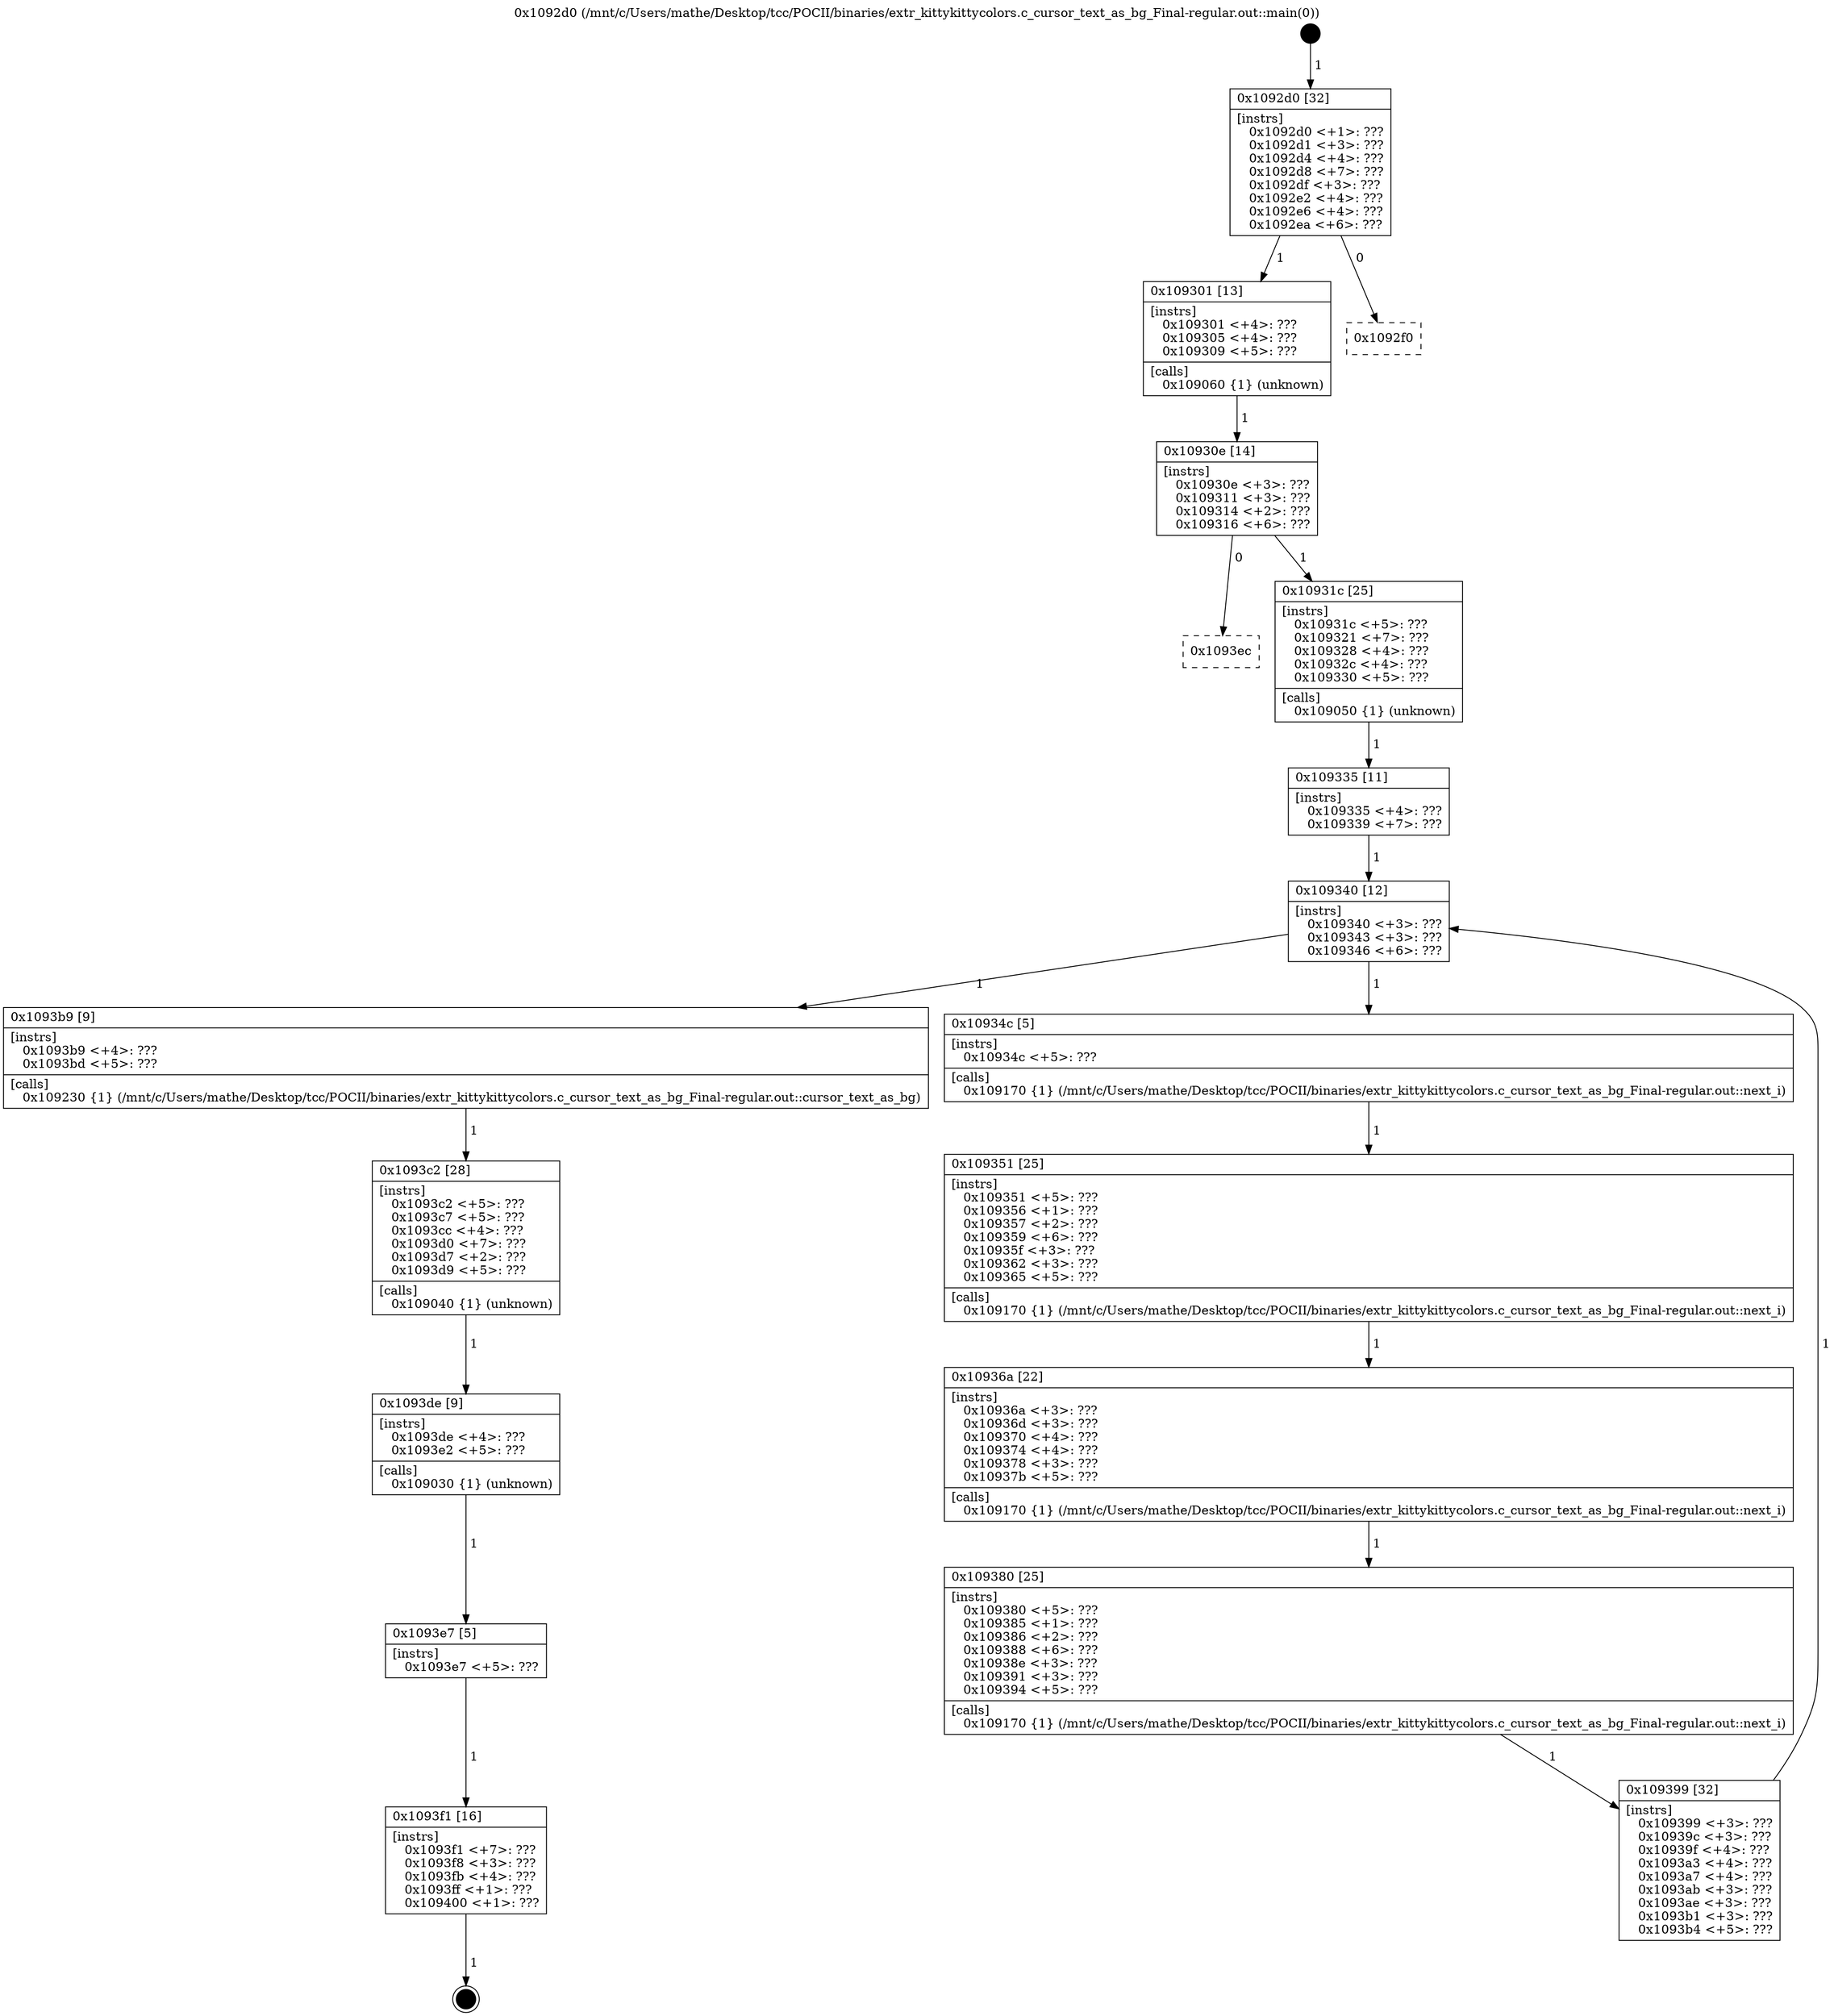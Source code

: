 digraph "0x1092d0" {
  label = "0x1092d0 (/mnt/c/Users/mathe/Desktop/tcc/POCII/binaries/extr_kittykittycolors.c_cursor_text_as_bg_Final-regular.out::main(0))"
  labelloc = "t"
  node[shape=record]

  Entry [label="",width=0.3,height=0.3,shape=circle,fillcolor=black,style=filled]
  "0x1092d0" [label="{
     0x1092d0 [32]\l
     | [instrs]\l
     &nbsp;&nbsp;0x1092d0 \<+1\>: ???\l
     &nbsp;&nbsp;0x1092d1 \<+3\>: ???\l
     &nbsp;&nbsp;0x1092d4 \<+4\>: ???\l
     &nbsp;&nbsp;0x1092d8 \<+7\>: ???\l
     &nbsp;&nbsp;0x1092df \<+3\>: ???\l
     &nbsp;&nbsp;0x1092e2 \<+4\>: ???\l
     &nbsp;&nbsp;0x1092e6 \<+4\>: ???\l
     &nbsp;&nbsp;0x1092ea \<+6\>: ???\l
  }"]
  "0x109301" [label="{
     0x109301 [13]\l
     | [instrs]\l
     &nbsp;&nbsp;0x109301 \<+4\>: ???\l
     &nbsp;&nbsp;0x109305 \<+4\>: ???\l
     &nbsp;&nbsp;0x109309 \<+5\>: ???\l
     | [calls]\l
     &nbsp;&nbsp;0x109060 \{1\} (unknown)\l
  }"]
  "0x1092f0" [label="{
     0x1092f0\l
  }", style=dashed]
  "0x10930e" [label="{
     0x10930e [14]\l
     | [instrs]\l
     &nbsp;&nbsp;0x10930e \<+3\>: ???\l
     &nbsp;&nbsp;0x109311 \<+3\>: ???\l
     &nbsp;&nbsp;0x109314 \<+2\>: ???\l
     &nbsp;&nbsp;0x109316 \<+6\>: ???\l
  }"]
  "0x1093ec" [label="{
     0x1093ec\l
  }", style=dashed]
  "0x10931c" [label="{
     0x10931c [25]\l
     | [instrs]\l
     &nbsp;&nbsp;0x10931c \<+5\>: ???\l
     &nbsp;&nbsp;0x109321 \<+7\>: ???\l
     &nbsp;&nbsp;0x109328 \<+4\>: ???\l
     &nbsp;&nbsp;0x10932c \<+4\>: ???\l
     &nbsp;&nbsp;0x109330 \<+5\>: ???\l
     | [calls]\l
     &nbsp;&nbsp;0x109050 \{1\} (unknown)\l
  }"]
  Exit [label="",width=0.3,height=0.3,shape=circle,fillcolor=black,style=filled,peripheries=2]
  "0x109340" [label="{
     0x109340 [12]\l
     | [instrs]\l
     &nbsp;&nbsp;0x109340 \<+3\>: ???\l
     &nbsp;&nbsp;0x109343 \<+3\>: ???\l
     &nbsp;&nbsp;0x109346 \<+6\>: ???\l
  }"]
  "0x1093b9" [label="{
     0x1093b9 [9]\l
     | [instrs]\l
     &nbsp;&nbsp;0x1093b9 \<+4\>: ???\l
     &nbsp;&nbsp;0x1093bd \<+5\>: ???\l
     | [calls]\l
     &nbsp;&nbsp;0x109230 \{1\} (/mnt/c/Users/mathe/Desktop/tcc/POCII/binaries/extr_kittykittycolors.c_cursor_text_as_bg_Final-regular.out::cursor_text_as_bg)\l
  }"]
  "0x10934c" [label="{
     0x10934c [5]\l
     | [instrs]\l
     &nbsp;&nbsp;0x10934c \<+5\>: ???\l
     | [calls]\l
     &nbsp;&nbsp;0x109170 \{1\} (/mnt/c/Users/mathe/Desktop/tcc/POCII/binaries/extr_kittykittycolors.c_cursor_text_as_bg_Final-regular.out::next_i)\l
  }"]
  "0x109351" [label="{
     0x109351 [25]\l
     | [instrs]\l
     &nbsp;&nbsp;0x109351 \<+5\>: ???\l
     &nbsp;&nbsp;0x109356 \<+1\>: ???\l
     &nbsp;&nbsp;0x109357 \<+2\>: ???\l
     &nbsp;&nbsp;0x109359 \<+6\>: ???\l
     &nbsp;&nbsp;0x10935f \<+3\>: ???\l
     &nbsp;&nbsp;0x109362 \<+3\>: ???\l
     &nbsp;&nbsp;0x109365 \<+5\>: ???\l
     | [calls]\l
     &nbsp;&nbsp;0x109170 \{1\} (/mnt/c/Users/mathe/Desktop/tcc/POCII/binaries/extr_kittykittycolors.c_cursor_text_as_bg_Final-regular.out::next_i)\l
  }"]
  "0x10936a" [label="{
     0x10936a [22]\l
     | [instrs]\l
     &nbsp;&nbsp;0x10936a \<+3\>: ???\l
     &nbsp;&nbsp;0x10936d \<+3\>: ???\l
     &nbsp;&nbsp;0x109370 \<+4\>: ???\l
     &nbsp;&nbsp;0x109374 \<+4\>: ???\l
     &nbsp;&nbsp;0x109378 \<+3\>: ???\l
     &nbsp;&nbsp;0x10937b \<+5\>: ???\l
     | [calls]\l
     &nbsp;&nbsp;0x109170 \{1\} (/mnt/c/Users/mathe/Desktop/tcc/POCII/binaries/extr_kittykittycolors.c_cursor_text_as_bg_Final-regular.out::next_i)\l
  }"]
  "0x109380" [label="{
     0x109380 [25]\l
     | [instrs]\l
     &nbsp;&nbsp;0x109380 \<+5\>: ???\l
     &nbsp;&nbsp;0x109385 \<+1\>: ???\l
     &nbsp;&nbsp;0x109386 \<+2\>: ???\l
     &nbsp;&nbsp;0x109388 \<+6\>: ???\l
     &nbsp;&nbsp;0x10938e \<+3\>: ???\l
     &nbsp;&nbsp;0x109391 \<+3\>: ???\l
     &nbsp;&nbsp;0x109394 \<+5\>: ???\l
     | [calls]\l
     &nbsp;&nbsp;0x109170 \{1\} (/mnt/c/Users/mathe/Desktop/tcc/POCII/binaries/extr_kittykittycolors.c_cursor_text_as_bg_Final-regular.out::next_i)\l
  }"]
  "0x109399" [label="{
     0x109399 [32]\l
     | [instrs]\l
     &nbsp;&nbsp;0x109399 \<+3\>: ???\l
     &nbsp;&nbsp;0x10939c \<+3\>: ???\l
     &nbsp;&nbsp;0x10939f \<+4\>: ???\l
     &nbsp;&nbsp;0x1093a3 \<+4\>: ???\l
     &nbsp;&nbsp;0x1093a7 \<+4\>: ???\l
     &nbsp;&nbsp;0x1093ab \<+3\>: ???\l
     &nbsp;&nbsp;0x1093ae \<+3\>: ???\l
     &nbsp;&nbsp;0x1093b1 \<+3\>: ???\l
     &nbsp;&nbsp;0x1093b4 \<+5\>: ???\l
  }"]
  "0x109335" [label="{
     0x109335 [11]\l
     | [instrs]\l
     &nbsp;&nbsp;0x109335 \<+4\>: ???\l
     &nbsp;&nbsp;0x109339 \<+7\>: ???\l
  }"]
  "0x1093c2" [label="{
     0x1093c2 [28]\l
     | [instrs]\l
     &nbsp;&nbsp;0x1093c2 \<+5\>: ???\l
     &nbsp;&nbsp;0x1093c7 \<+5\>: ???\l
     &nbsp;&nbsp;0x1093cc \<+4\>: ???\l
     &nbsp;&nbsp;0x1093d0 \<+7\>: ???\l
     &nbsp;&nbsp;0x1093d7 \<+2\>: ???\l
     &nbsp;&nbsp;0x1093d9 \<+5\>: ???\l
     | [calls]\l
     &nbsp;&nbsp;0x109040 \{1\} (unknown)\l
  }"]
  "0x1093de" [label="{
     0x1093de [9]\l
     | [instrs]\l
     &nbsp;&nbsp;0x1093de \<+4\>: ???\l
     &nbsp;&nbsp;0x1093e2 \<+5\>: ???\l
     | [calls]\l
     &nbsp;&nbsp;0x109030 \{1\} (unknown)\l
  }"]
  "0x1093e7" [label="{
     0x1093e7 [5]\l
     | [instrs]\l
     &nbsp;&nbsp;0x1093e7 \<+5\>: ???\l
  }"]
  "0x1093f1" [label="{
     0x1093f1 [16]\l
     | [instrs]\l
     &nbsp;&nbsp;0x1093f1 \<+7\>: ???\l
     &nbsp;&nbsp;0x1093f8 \<+3\>: ???\l
     &nbsp;&nbsp;0x1093fb \<+4\>: ???\l
     &nbsp;&nbsp;0x1093ff \<+1\>: ???\l
     &nbsp;&nbsp;0x109400 \<+1\>: ???\l
  }"]
  Entry -> "0x1092d0" [label=" 1"]
  "0x1092d0" -> "0x109301" [label=" 1"]
  "0x1092d0" -> "0x1092f0" [label=" 0"]
  "0x109301" -> "0x10930e" [label=" 1"]
  "0x10930e" -> "0x1093ec" [label=" 0"]
  "0x10930e" -> "0x10931c" [label=" 1"]
  "0x1093f1" -> Exit [label=" 1"]
  "0x10931c" -> "0x109335" [label=" 1"]
  "0x109340" -> "0x1093b9" [label=" 1"]
  "0x109340" -> "0x10934c" [label=" 1"]
  "0x10934c" -> "0x109351" [label=" 1"]
  "0x109351" -> "0x10936a" [label=" 1"]
  "0x10936a" -> "0x109380" [label=" 1"]
  "0x109380" -> "0x109399" [label=" 1"]
  "0x109335" -> "0x109340" [label=" 1"]
  "0x109399" -> "0x109340" [label=" 1"]
  "0x1093b9" -> "0x1093c2" [label=" 1"]
  "0x1093c2" -> "0x1093de" [label=" 1"]
  "0x1093de" -> "0x1093e7" [label=" 1"]
  "0x1093e7" -> "0x1093f1" [label=" 1"]
}
